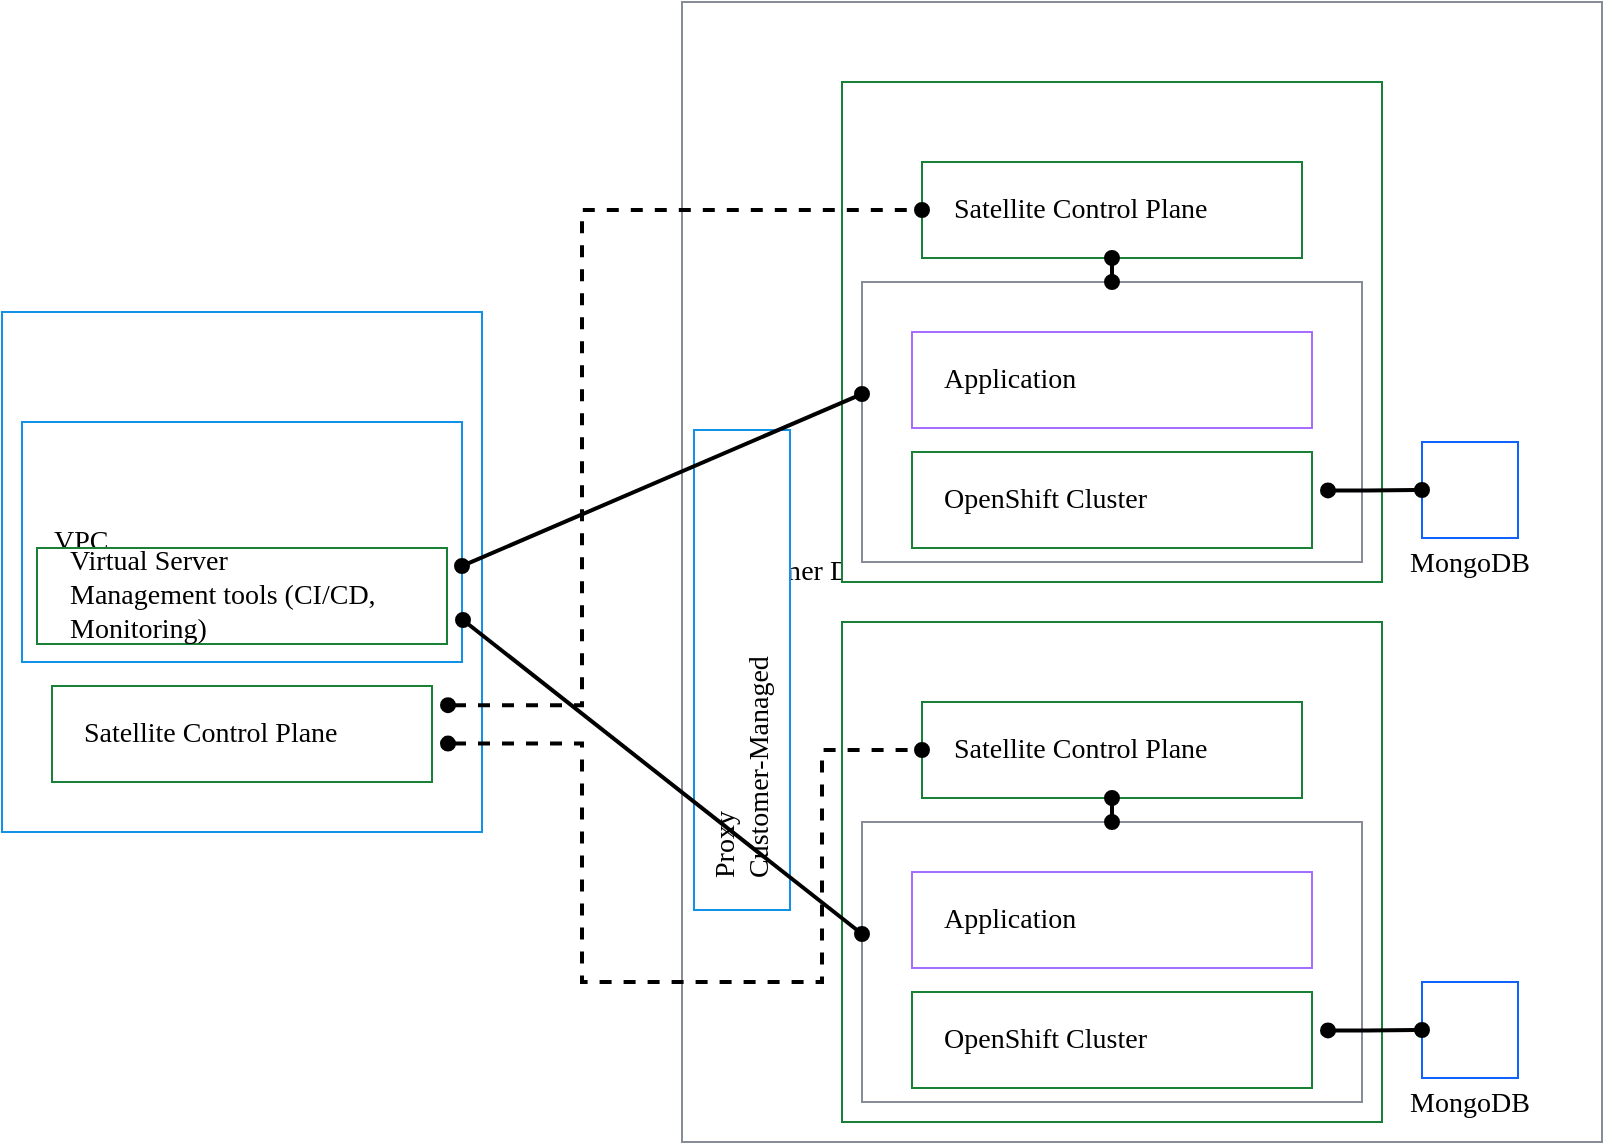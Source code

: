 <mxfile version="16.5.6" type="device"><diagram id="QxRGzZwE-XGtwRjKCrZ3" name="Page-1"><mxGraphModel dx="5758" dy="1731" grid="1" gridSize="10" guides="1" tooltips="1" connect="1" arrows="1" fold="1" page="1" pageScale="1" pageWidth="1100" pageHeight="700" math="0" shadow="0"><root><mxCell id="0"/><mxCell id="1" parent="0"/><UserObject placeholders="1" label="&lt;font style='font-size: 14px' face='IBM Plex Sans SmBld'&gt;%Primary-Label%&lt;/font&gt;&lt;BR&gt;&lt;font style='font-size: 14px' face='IBM Plex Sans Regular'&gt;%Secondary-Text%&lt;/font&gt;" Badge-Text="" Icon-Name="network--enterprise" Primary-Label="Customer Data Center" Secondary-Text="" id="Yz__DBU2YaK2mjXCcE63-1"><mxCell style="shape=mxgraph.ibm.base;ibmType=groupl;ibmLayout=expanded;strokeColor=#878d96;html=1;metaEdit=1;whiteSpace=wrap;fontFamily=IBM Plex Sans SmBld;fontSize=14;align=left;verticalAlign=middle;labelPosition=center;verticalLabelPosition=middle;spacing=0;spacingLeft=16;spacingRight=16;spacingTop=0;spacingBottom=0;container=1;collapsible=0;expand=0;recursiveResize=0;fontColor=#000000;" parent="1" vertex="1"><mxGeometry x="-2810" y="65" width="460" height="570" as="geometry"/></mxCell></UserObject><UserObject placeholders="1" label="&lt;font style='font-size: 14px' face='IBM Plex Sans SmBld'&gt;%Primary-Label%&lt;/font&gt;&lt;BR&gt;&lt;font style='font-size: 14px' face='IBM Plex Sans Regular'&gt;%Secondary-Text%&lt;/font&gt;" Badge-Text="" Icon-Name="cloud-satellite" Primary-Label="Satellite Location 1" Secondary-Text="" id="Yz__DBU2YaK2mjXCcE63-2"><mxCell style="shape=mxgraph.ibm.base;ibmType=groupp;ibmLayout=expanded;strokeColor=#198038;html=1;metaEdit=1;whiteSpace=wrap;fontFamily=IBM Plex Sans SmBld;fontSize=14;align=left;verticalAlign=middle;labelPosition=center;verticalLabelPosition=middle;spacing=0;spacingLeft=16;spacingRight=17;spacingTop=0;spacingBottom=10;fontColor=#000000;container=1;collapsible=0;expand=0;recursiveResize=0;" parent="Yz__DBU2YaK2mjXCcE63-1" vertex="1"><mxGeometry x="80" y="40" width="270" height="250" as="geometry"/></mxCell></UserObject><UserObject placeholders="1" label="&lt;font style='font-size: 14px' face='IBM Plex Sans SmBld'&gt;%Primary-Label%&lt;/font&gt;&lt;BR&gt;&lt;font style='font-size: 14px' face='IBM Plex Sans Regular'&gt;%Secondary-Text%&lt;/font&gt;" Badge-Text="" Icon-Name="cloud-satellite" Primary-Label="Satellite Control Plane" Secondary-Text="" id="Yz__DBU2YaK2mjXCcE63-4"><mxCell style="shape=mxgraph.ibm.base;ibmType=nodep;ibmLayout=expanded;strokeColor=#198038;html=1;metaEdit=1;fontFamily=IBM Plex Sans SmBld;fontSize=14;align=left;verticalAlign=middle;labelPosition=center;verticalLabelPosition=middle;spacing=0;spacingLeft=16;spacingRight=16;spacingTop=0;spacingBottom=0;fontColor=#000000;container=1;collapsible=0;expand=0;recursiveResize=0;whiteSpace=wrap;ibmMultiplicity=1;" parent="Yz__DBU2YaK2mjXCcE63-2" vertex="1"><mxGeometry x="40" y="40" width="190" height="48" as="geometry"/></mxCell></UserObject><UserObject placeholders="1" label="&lt;font style='font-size: 14px' face='IBM Plex Sans SmBld'&gt;%Primary-Label%&lt;/font&gt;&lt;BR&gt;&lt;font style='font-size: 14px' face='IBM Plex Sans Regular'&gt;%Secondary-Text%&lt;/font&gt;" Badge-Text="" Icon-Name="location" Primary-Label="Region" Secondary-Text="" id="Yz__DBU2YaK2mjXCcE63-5"><mxCell style="shape=mxgraph.ibm.base;ibmType=groupl;ibmLayout=expanded;strokeColor=#878d96;html=1;metaEdit=1;whiteSpace=wrap;fontFamily=IBM Plex Sans SmBld;fontSize=14;align=left;verticalAlign=middle;labelPosition=center;verticalLabelPosition=middle;spacing=0;spacingLeft=16;spacingRight=16;spacingTop=0;spacingBottom=0;container=1;collapsible=0;expand=0;recursiveResize=0;fontColor=#000000;ibmNoIcon=1;noLabel=1;" parent="Yz__DBU2YaK2mjXCcE63-2" vertex="1"><mxGeometry x="10" y="100" width="250" height="140" as="geometry"/></mxCell></UserObject><UserObject placeholders="1" label="&lt;font style='font-size: 14px' face='IBM Plex Sans SmBld'&gt;%Primary-Label%&lt;/font&gt;&lt;BR&gt;&lt;font style='font-size: 14px' face='IBM Plex Sans Regular'&gt;%Secondary-Text%&lt;/font&gt;" Badge-Text="" Icon-Name="application" Primary-Label="Application" Secondary-Text="" id="Yz__DBU2YaK2mjXCcE63-6"><mxCell style="shape=mxgraph.ibm.base;ibmType=nodel;ibmLayout=expanded;strokeColor=#a56eff;html=1;metaEdit=1;whiteSpace=wrap;fontFamily=IBM Plex Sans SmBld;fontSize=14;align=left;verticalAlign=middle;labelPosition=center;verticalLabelPosition=middle;spacing=0;spacingLeft=16;spacingRight=16;spacingTop=0;spacingBottom=0;fontColor=#000000;container=1;collapsible=0;expand=0;recursiveResize=0;ibmMultiplicity=1;" parent="Yz__DBU2YaK2mjXCcE63-5" vertex="1"><mxGeometry x="25" y="25" width="200" height="48" as="geometry"/></mxCell></UserObject><UserObject placeholders="1" label="&lt;font style='font-size: 14px' face='IBM Plex Sans SmBld'&gt;%Primary-Label%&lt;/font&gt;&lt;BR&gt;&lt;font style='font-size: 14px' face='IBM Plex Sans Regular'&gt;%Secondary-Text%&lt;/font&gt;" Badge-Text="" Icon-Name="logo--openshift" Primary-Label="OpenShift Cluster" Secondary-Text="" id="Yz__DBU2YaK2mjXCcE63-7"><mxCell style="shape=mxgraph.ibm.base;ibmType=nodep;ibmLayout=expanded;strokeColor=#198038;html=1;metaEdit=1;whiteSpace=wrap;fontFamily=IBM Plex Sans SmBld;fontSize=14;align=left;verticalAlign=middle;labelPosition=center;verticalLabelPosition=middle;spacing=0;spacingLeft=16;spacingRight=16;spacingTop=0;spacingBottom=0;fontColor=#000000;container=1;collapsible=0;expand=0;recursiveResize=0;ibmMultiplicity=1;" parent="Yz__DBU2YaK2mjXCcE63-5" vertex="1"><mxGeometry x="25" y="85" width="200" height="48" as="geometry"/></mxCell></UserObject><mxCell id="Yz__DBU2YaK2mjXCcE63-15" style="edgeStyle=orthogonalEdgeStyle;rounded=0;orthogonalLoop=1;jettySize=auto;html=1;exitX=0.5;exitY=1;exitDx=0;exitDy=0;exitPerimeter=0;entryX=0.5;entryY=0;entryDx=0;entryDy=0;entryPerimeter=0;startArrow=oval;startFill=1;endArrow=oval;endFill=1;strokeWidth=2;" parent="Yz__DBU2YaK2mjXCcE63-2" source="Yz__DBU2YaK2mjXCcE63-4" target="Yz__DBU2YaK2mjXCcE63-5" edge="1"><mxGeometry relative="1" as="geometry"/></mxCell><UserObject placeholders="1" label="&lt;font style='font-size: 14px' face='IBM Plex Sans SmBld'&gt;%Primary-Label%&lt;/font&gt;&lt;BR&gt;&lt;font style='font-size: 14px' face='IBM Plex Sans Regular'&gt;%Secondary-Text%&lt;/font&gt;" Badge-Text="" Icon-Name="cloud-satellite" Primary-Label="Satellite Location 2" Secondary-Text="" id="Yz__DBU2YaK2mjXCcE63-10"><mxCell style="shape=mxgraph.ibm.base;ibmType=groupp;ibmLayout=expanded;strokeColor=#198038;html=1;metaEdit=1;whiteSpace=wrap;fontFamily=IBM Plex Sans SmBld;fontSize=14;align=left;verticalAlign=middle;labelPosition=center;verticalLabelPosition=middle;spacing=0;spacingLeft=16;spacingRight=16;spacingTop=0;spacingBottom=10;fontColor=#000000;container=1;collapsible=0;expand=0;recursiveResize=0;" parent="Yz__DBU2YaK2mjXCcE63-1" vertex="1"><mxGeometry x="80" y="310" width="270" height="250" as="geometry"/></mxCell></UserObject><UserObject placeholders="1" label="&lt;font style='font-size: 14px' face='IBM Plex Sans SmBld'&gt;%Primary-Label%&lt;/font&gt;&lt;BR&gt;&lt;font style='font-size: 14px' face='IBM Plex Sans Regular'&gt;%Secondary-Text%&lt;/font&gt;" Badge-Text="" Icon-Name="cloud-satellite" Primary-Label="Satellite Control Plane" Secondary-Text="" id="Yz__DBU2YaK2mjXCcE63-11"><mxCell style="shape=mxgraph.ibm.base;ibmType=nodep;ibmLayout=expanded;strokeColor=#198038;html=1;metaEdit=1;fontFamily=IBM Plex Sans SmBld;fontSize=14;align=left;verticalAlign=middle;labelPosition=center;verticalLabelPosition=middle;spacing=0;spacingLeft=16;spacingRight=16;spacingTop=0;spacingBottom=0;fontColor=#000000;container=1;collapsible=0;expand=0;recursiveResize=0;whiteSpace=wrap;ibmMultiplicity=1;" parent="Yz__DBU2YaK2mjXCcE63-10" vertex="1"><mxGeometry x="40" y="40" width="190" height="48" as="geometry"/></mxCell></UserObject><UserObject placeholders="1" label="&lt;font style='font-size: 14px' face='IBM Plex Sans SmBld'&gt;%Primary-Label%&lt;/font&gt;&lt;BR&gt;&lt;font style='font-size: 14px' face='IBM Plex Sans Regular'&gt;%Secondary-Text%&lt;/font&gt;" Badge-Text="" Icon-Name="location" Primary-Label="Region" Secondary-Text="" id="Yz__DBU2YaK2mjXCcE63-12"><mxCell style="shape=mxgraph.ibm.base;ibmType=groupl;ibmLayout=expanded;strokeColor=#878d96;html=1;metaEdit=1;whiteSpace=wrap;fontFamily=IBM Plex Sans SmBld;fontSize=14;align=left;verticalAlign=middle;labelPosition=center;verticalLabelPosition=middle;spacing=0;spacingLeft=16;spacingRight=16;spacingTop=0;spacingBottom=0;container=1;collapsible=0;expand=0;recursiveResize=0;fontColor=#000000;ibmNoIcon=1;noLabel=1;" parent="Yz__DBU2YaK2mjXCcE63-10" vertex="1"><mxGeometry x="10" y="100" width="250" height="140" as="geometry"/></mxCell></UserObject><UserObject placeholders="1" label="&lt;font style='font-size: 14px' face='IBM Plex Sans SmBld'&gt;%Primary-Label%&lt;/font&gt;&lt;BR&gt;&lt;font style='font-size: 14px' face='IBM Plex Sans Regular'&gt;%Secondary-Text%&lt;/font&gt;" Badge-Text="" Icon-Name="application" Primary-Label="Application" Secondary-Text="" id="Yz__DBU2YaK2mjXCcE63-13"><mxCell style="shape=mxgraph.ibm.base;ibmType=nodel;ibmLayout=expanded;strokeColor=#a56eff;html=1;metaEdit=1;whiteSpace=wrap;fontFamily=IBM Plex Sans SmBld;fontSize=14;align=left;verticalAlign=middle;labelPosition=center;verticalLabelPosition=middle;spacing=0;spacingLeft=16;spacingRight=16;spacingTop=0;spacingBottom=0;fontColor=#000000;container=1;collapsible=0;expand=0;recursiveResize=0;ibmMultiplicity=1;" parent="Yz__DBU2YaK2mjXCcE63-12" vertex="1"><mxGeometry x="25" y="25" width="200" height="48" as="geometry"/></mxCell></UserObject><UserObject placeholders="1" label="&lt;font style='font-size: 14px' face='IBM Plex Sans SmBld'&gt;%Primary-Label%&lt;/font&gt;&lt;BR&gt;&lt;font style='font-size: 14px' face='IBM Plex Sans Regular'&gt;%Secondary-Text%&lt;/font&gt;" Badge-Text="" Icon-Name="logo--openshift" Primary-Label="OpenShift Cluster" Secondary-Text="" id="Yz__DBU2YaK2mjXCcE63-14"><mxCell style="shape=mxgraph.ibm.base;ibmType=nodep;ibmLayout=expanded;strokeColor=#198038;html=1;metaEdit=1;whiteSpace=wrap;fontFamily=IBM Plex Sans SmBld;fontSize=14;align=left;verticalAlign=middle;labelPosition=center;verticalLabelPosition=middle;spacing=0;spacingLeft=16;spacingRight=16;spacingTop=0;spacingBottom=0;fontColor=#000000;container=1;collapsible=0;expand=0;recursiveResize=0;ibmMultiplicity=1;" parent="Yz__DBU2YaK2mjXCcE63-12" vertex="1"><mxGeometry x="25" y="85" width="200" height="48" as="geometry"/></mxCell></UserObject><mxCell id="Yz__DBU2YaK2mjXCcE63-16" style="edgeStyle=orthogonalEdgeStyle;rounded=0;orthogonalLoop=1;jettySize=auto;html=1;exitX=0.5;exitY=1;exitDx=0;exitDy=0;exitPerimeter=0;entryX=0.5;entryY=0;entryDx=0;entryDy=0;entryPerimeter=0;startArrow=oval;startFill=1;endArrow=oval;endFill=1;strokeWidth=2;" parent="Yz__DBU2YaK2mjXCcE63-10" source="Yz__DBU2YaK2mjXCcE63-11" target="Yz__DBU2YaK2mjXCcE63-12" edge="1"><mxGeometry relative="1" as="geometry"/></mxCell><UserObject placeholders="1" label="&lt;font style='font-size: 14px' face='IBM Plex Sans SmBld'&gt;%Primary-Label%&lt;/font&gt;&lt;BR&gt;&lt;font style='font-size: 14px' face='IBM Plex Sans Regular'&gt;%Secondary-Text%&lt;/font&gt;" Badge-Text="" Icon-Name="server--proxy" Primary-Label="Proxy" Secondary-Text="Customer-Managed" id="Yz__DBU2YaK2mjXCcE63-17"><mxCell style="shape=mxgraph.ibm.base;ibmType=nodel;ibmLayout=expanded;strokeColor=#1192e8;html=1;metaEdit=1;whiteSpace=wrap;fontFamily=IBM Plex Sans SmBld;fontSize=14;align=left;verticalAlign=middle;labelPosition=center;verticalLabelPosition=middle;spacing=0;spacingLeft=16;spacingRight=16;spacingTop=0;spacingBottom=0;fontColor=#000000;container=1;collapsible=0;expand=0;recursiveResize=0;rotation=-90;direction=east;" parent="Yz__DBU2YaK2mjXCcE63-1" vertex="1"><mxGeometry x="-90" y="310" width="240" height="48" as="geometry"/></mxCell></UserObject><UserObject placeholders="1" label="&lt;font style='font-size: 14px' face='IBM Plex Sans SmBld'&gt;%Primary-Label%&lt;/font&gt;&lt;BR&gt;&lt;font style='font-size: 14px' face='IBM Plex Sans Regular'&gt;%Secondary-Text%&lt;/font&gt;" Badge-Text="" Icon-Name="database--mongodb" Primary-Label="MongoDB" Secondary-Text="" id="Yz__DBU2YaK2mjXCcE63-18"><mxCell style="shape=mxgraph.ibm.base;ibmType=nodep;ibmLayout=collapsed;strokeColor=#0f62fe;html=1;metaEdit=1;whiteSpace=wrap;fontFamily=IBM Plex Sans SmBld;fontSize=14;align=center;verticalAlign=top;labelPosition=center;verticalLabelPosition=bottom;spacing=0;spacingLeft=16;spacingRight=16;spacingTop=0;spacingBottom=4;fontColor=#000000;fillColor=none;" parent="Yz__DBU2YaK2mjXCcE63-1" vertex="1"><mxGeometry x="370" y="220" width="48" height="48" as="geometry"/></mxCell></UserObject><UserObject placeholders="1" label="&lt;font style='font-size: 14px' face='IBM Plex Sans SmBld'&gt;%Primary-Label%&lt;/font&gt;&lt;BR&gt;&lt;font style='font-size: 14px' face='IBM Plex Sans Regular'&gt;%Secondary-Text%&lt;/font&gt;" Badge-Text="" Icon-Name="database--mongodb" Primary-Label="MongoDB" Secondary-Text="" id="Yz__DBU2YaK2mjXCcE63-20"><mxCell style="shape=mxgraph.ibm.base;ibmType=nodep;ibmLayout=collapsed;strokeColor=#0f62fe;html=1;metaEdit=1;whiteSpace=wrap;fontFamily=IBM Plex Sans SmBld;fontSize=14;align=center;verticalAlign=top;labelPosition=center;verticalLabelPosition=bottom;spacing=0;spacingLeft=16;spacingRight=16;spacingTop=0;spacingBottom=4;fontColor=#000000;fillColor=none;" parent="Yz__DBU2YaK2mjXCcE63-1" vertex="1"><mxGeometry x="370" y="490" width="48" height="48" as="geometry"/></mxCell></UserObject><mxCell id="Yz__DBU2YaK2mjXCcE63-19" style="edgeStyle=orthogonalEdgeStyle;rounded=0;orthogonalLoop=1;jettySize=auto;html=1;exitX=1;exitY=0.4;exitDx=8;exitDy=0;exitPerimeter=0;entryX=0;entryY=0.5;entryDx=0;entryDy=0;entryPerimeter=0;startArrow=oval;startFill=1;endArrow=oval;endFill=1;strokeWidth=2;" parent="Yz__DBU2YaK2mjXCcE63-1" source="Yz__DBU2YaK2mjXCcE63-7" target="Yz__DBU2YaK2mjXCcE63-18" edge="1"><mxGeometry relative="1" as="geometry"><mxPoint x="607" y="249" as="sourcePoint"/></mxGeometry></mxCell><mxCell id="Yz__DBU2YaK2mjXCcE63-21" style="edgeStyle=orthogonalEdgeStyle;rounded=0;orthogonalLoop=1;jettySize=auto;html=1;exitX=1;exitY=0.4;exitDx=8;exitDy=0;exitPerimeter=0;entryX=0;entryY=0.5;entryDx=0;entryDy=0;entryPerimeter=0;startArrow=oval;startFill=1;endArrow=oval;endFill=1;strokeWidth=2;" parent="Yz__DBU2YaK2mjXCcE63-1" source="Yz__DBU2YaK2mjXCcE63-14" target="Yz__DBU2YaK2mjXCcE63-20" edge="1"><mxGeometry relative="1" as="geometry"><mxPoint x="607" y="519" as="sourcePoint"/></mxGeometry></mxCell><UserObject placeholders="1" label="&lt;font style='font-size: 14px' face='IBM Plex Sans SmBld'&gt;%Primary-Label%&lt;/font&gt;&lt;BR&gt;&lt;font style='font-size: 14px' face='IBM Plex Sans Regular'&gt;%Secondary-Text%&lt;/font&gt;" Badge-Text="" Icon-Name="ibm-cloud" Primary-Label="IBM Cloud" Secondary-Text="Customer Account" id="Yz__DBU2YaK2mjXCcE63-22"><mxCell style="shape=mxgraph.ibm.base;ibmType=groupp;ibmLayout=expanded;strokeColor=#1192e8;html=1;metaEdit=1;whiteSpace=wrap;fontFamily=IBM Plex Sans SmBld;fontSize=14;align=left;verticalAlign=middle;labelPosition=center;verticalLabelPosition=middle;spacing=0;spacingLeft=16;spacingRight=16;spacingTop=0;spacingBottom=0;container=1;collapsible=0;expand=0;recursiveResize=0;fontColor=#000000;" parent="1" vertex="1"><mxGeometry x="-3150" y="220" width="240" height="260" as="geometry"/></mxCell></UserObject><UserObject placeholders="1" label="&lt;font style='font-size: 14px' face='IBM Plex Sans SmBld'&gt;%Primary-Label%&lt;/font&gt;&lt;BR&gt;&lt;font style='font-size: 14px' face='IBM Plex Sans Regular'&gt;%Secondary-Text%&lt;/font&gt;" Badge-Text="" Icon-Name="cloud-satellite" Primary-Label="Satellite Control Plane" Secondary-Text="" id="Yz__DBU2YaK2mjXCcE63-25"><mxCell style="shape=mxgraph.ibm.base;ibmType=nodep;ibmLayout=expanded;strokeColor=#198038;html=1;metaEdit=1;fontFamily=IBM Plex Sans SmBld;fontSize=14;align=left;verticalAlign=middle;labelPosition=center;verticalLabelPosition=middle;spacing=0;spacingLeft=16;spacingRight=16;spacingTop=0;spacingBottom=0;fontColor=#000000;container=1;collapsible=0;expand=0;recursiveResize=0;whiteSpace=wrap;ibmMultiplicity=1;" parent="Yz__DBU2YaK2mjXCcE63-22" vertex="1"><mxGeometry x="25" y="187" width="190" height="48" as="geometry"/></mxCell></UserObject><UserObject placeholders="1" label="&lt;font style='font-size: 14px' face='IBM Plex Sans SmBld'&gt;%Primary-Label%&lt;/font&gt;&lt;BR&gt;&lt;font style='font-size: 14px' face='IBM Plex Sans Regular'&gt;%Secondary-Text%&lt;/font&gt;" Badge-Text="" Icon-Name="virtual-private-cloud--alt" Primary-Label="VPC" Secondary-Text="" id="T3asHt4vTyoJQe1gGRUV-1"><mxCell style="shape=mxgraph.ibm.base;ibmType=groupp;ibmLayout=expanded;strokeColor=#1192e8;html=1;metaEdit=1;whiteSpace=wrap;fontFamily=IBM Plex Sans SmBld;fontSize=14;align=left;verticalAlign=middle;labelPosition=center;verticalLabelPosition=middle;spacing=0;spacingLeft=16;spacingRight=16;spacingTop=0;spacingBottom=0;container=1;collapsible=0;expand=0;recursiveResize=0;fontColor=#000000;" parent="Yz__DBU2YaK2mjXCcE63-22" vertex="1"><mxGeometry x="10" y="55" width="220" height="120" as="geometry"/></mxCell></UserObject><UserObject placeholders="1" label="&lt;font style='font-size: 14px' face='IBM Plex Sans SmBld'&gt;%Primary-Label%&lt;/font&gt;&lt;BR&gt;&lt;font style='font-size: 14px' face='IBM Plex Sans Regular'&gt;%Secondary-Text%&lt;/font&gt;" Badge-Text="" Icon-Name="instance--virtual" Primary-Label="Virtual Server" Secondary-Text="Management tools (CI/CD, Monitoring)" id="T3asHt4vTyoJQe1gGRUV-2"><mxCell style="shape=mxgraph.ibm.base;ibmType=nodep;ibmLayout=expandedStack;strokeColor=#198038;html=1;metaEdit=1;whiteSpace=wrap;fontFamily=IBM Plex Sans SmBld;fontSize=14;align=left;verticalAlign=middle;labelPosition=center;verticalLabelPosition=middle;spacing=0;spacingLeft=16;spacingRight=16;spacingTop=0;spacingBottom=0;fontColor=#000000;ibmMultiplicity=1;childLayout=stackLayout;horizontalStack=0;stackFill=1;marginLeft=16;marginRight=8;marginTop=64;marginBottom=8;container=1;collapsible=0;expand=0;recursiveResize=0;" parent="T3asHt4vTyoJQe1gGRUV-1" vertex="1"><mxGeometry x="7.5" y="63" width="205" height="48" as="geometry"/></mxCell></UserObject><mxCell id="GckpL2H5Ne8wCtP5kMJE-12" style="shape=connector;rounded=0;orthogonalLoop=1;jettySize=auto;html=1;exitX=0;exitY=0.4;exitDx=0;exitDy=0;exitPerimeter=0;entryX=1;entryY=0.6;entryDx=0;entryDy=0;entryPerimeter=0;labelBackgroundColor=default;fontFamily=Helvetica;fontSize=11;fontColor=default;startArrow=oval;startFill=1;endArrow=oval;endFill=1;strokeColor=default;strokeWidth=2;" parent="1" source="Yz__DBU2YaK2mjXCcE63-5" target="T3asHt4vTyoJQe1gGRUV-1" edge="1"><mxGeometry relative="1" as="geometry"/></mxCell><mxCell id="GckpL2H5Ne8wCtP5kMJE-14" style="edgeStyle=none;shape=connector;rounded=0;orthogonalLoop=1;jettySize=auto;html=1;exitX=0;exitY=0.4;exitDx=0;exitDy=0;exitPerimeter=0;entryX=1;entryY=0.75;entryDx=8;entryDy=0;entryPerimeter=0;labelBackgroundColor=default;fontFamily=Helvetica;fontSize=11;fontColor=default;startArrow=oval;startFill=1;endArrow=oval;endFill=1;strokeColor=default;strokeWidth=2;" parent="1" source="Yz__DBU2YaK2mjXCcE63-12" target="T3asHt4vTyoJQe1gGRUV-2" edge="1"><mxGeometry relative="1" as="geometry"/></mxCell><mxCell id="GckpL2H5Ne8wCtP5kMJE-15" style="edgeStyle=orthogonalEdgeStyle;shape=connector;rounded=0;orthogonalLoop=1;jettySize=auto;html=1;exitX=1;exitY=0.2;exitDx=8;exitDy=0;exitPerimeter=0;entryX=0;entryY=0.5;entryDx=0;entryDy=0;entryPerimeter=0;labelBackgroundColor=default;fontFamily=Helvetica;fontSize=11;fontColor=default;startArrow=oval;startFill=1;endArrow=oval;endFill=1;strokeColor=default;strokeWidth=2;dashed=1;" parent="1" source="Yz__DBU2YaK2mjXCcE63-25" target="Yz__DBU2YaK2mjXCcE63-4" edge="1"><mxGeometry relative="1" as="geometry"><Array as="points"><mxPoint x="-2860" y="417"/><mxPoint x="-2860" y="169"/></Array></mxGeometry></mxCell><mxCell id="GckpL2H5Ne8wCtP5kMJE-17" style="edgeStyle=orthogonalEdgeStyle;shape=connector;rounded=0;orthogonalLoop=1;jettySize=auto;html=1;exitX=1;exitY=0.6;exitDx=8;exitDy=0;exitPerimeter=0;entryX=0;entryY=0.5;entryDx=0;entryDy=0;entryPerimeter=0;dashed=1;labelBackgroundColor=default;fontFamily=Helvetica;fontSize=11;fontColor=default;startArrow=oval;startFill=1;endArrow=oval;endFill=1;strokeColor=default;strokeWidth=2;" parent="1" source="Yz__DBU2YaK2mjXCcE63-25" target="Yz__DBU2YaK2mjXCcE63-11" edge="1"><mxGeometry relative="1" as="geometry"><Array as="points"><mxPoint x="-2860" y="436"/><mxPoint x="-2860" y="555"/><mxPoint x="-2740" y="555"/><mxPoint x="-2740" y="439"/></Array></mxGeometry></mxCell></root></mxGraphModel></diagram></mxfile>